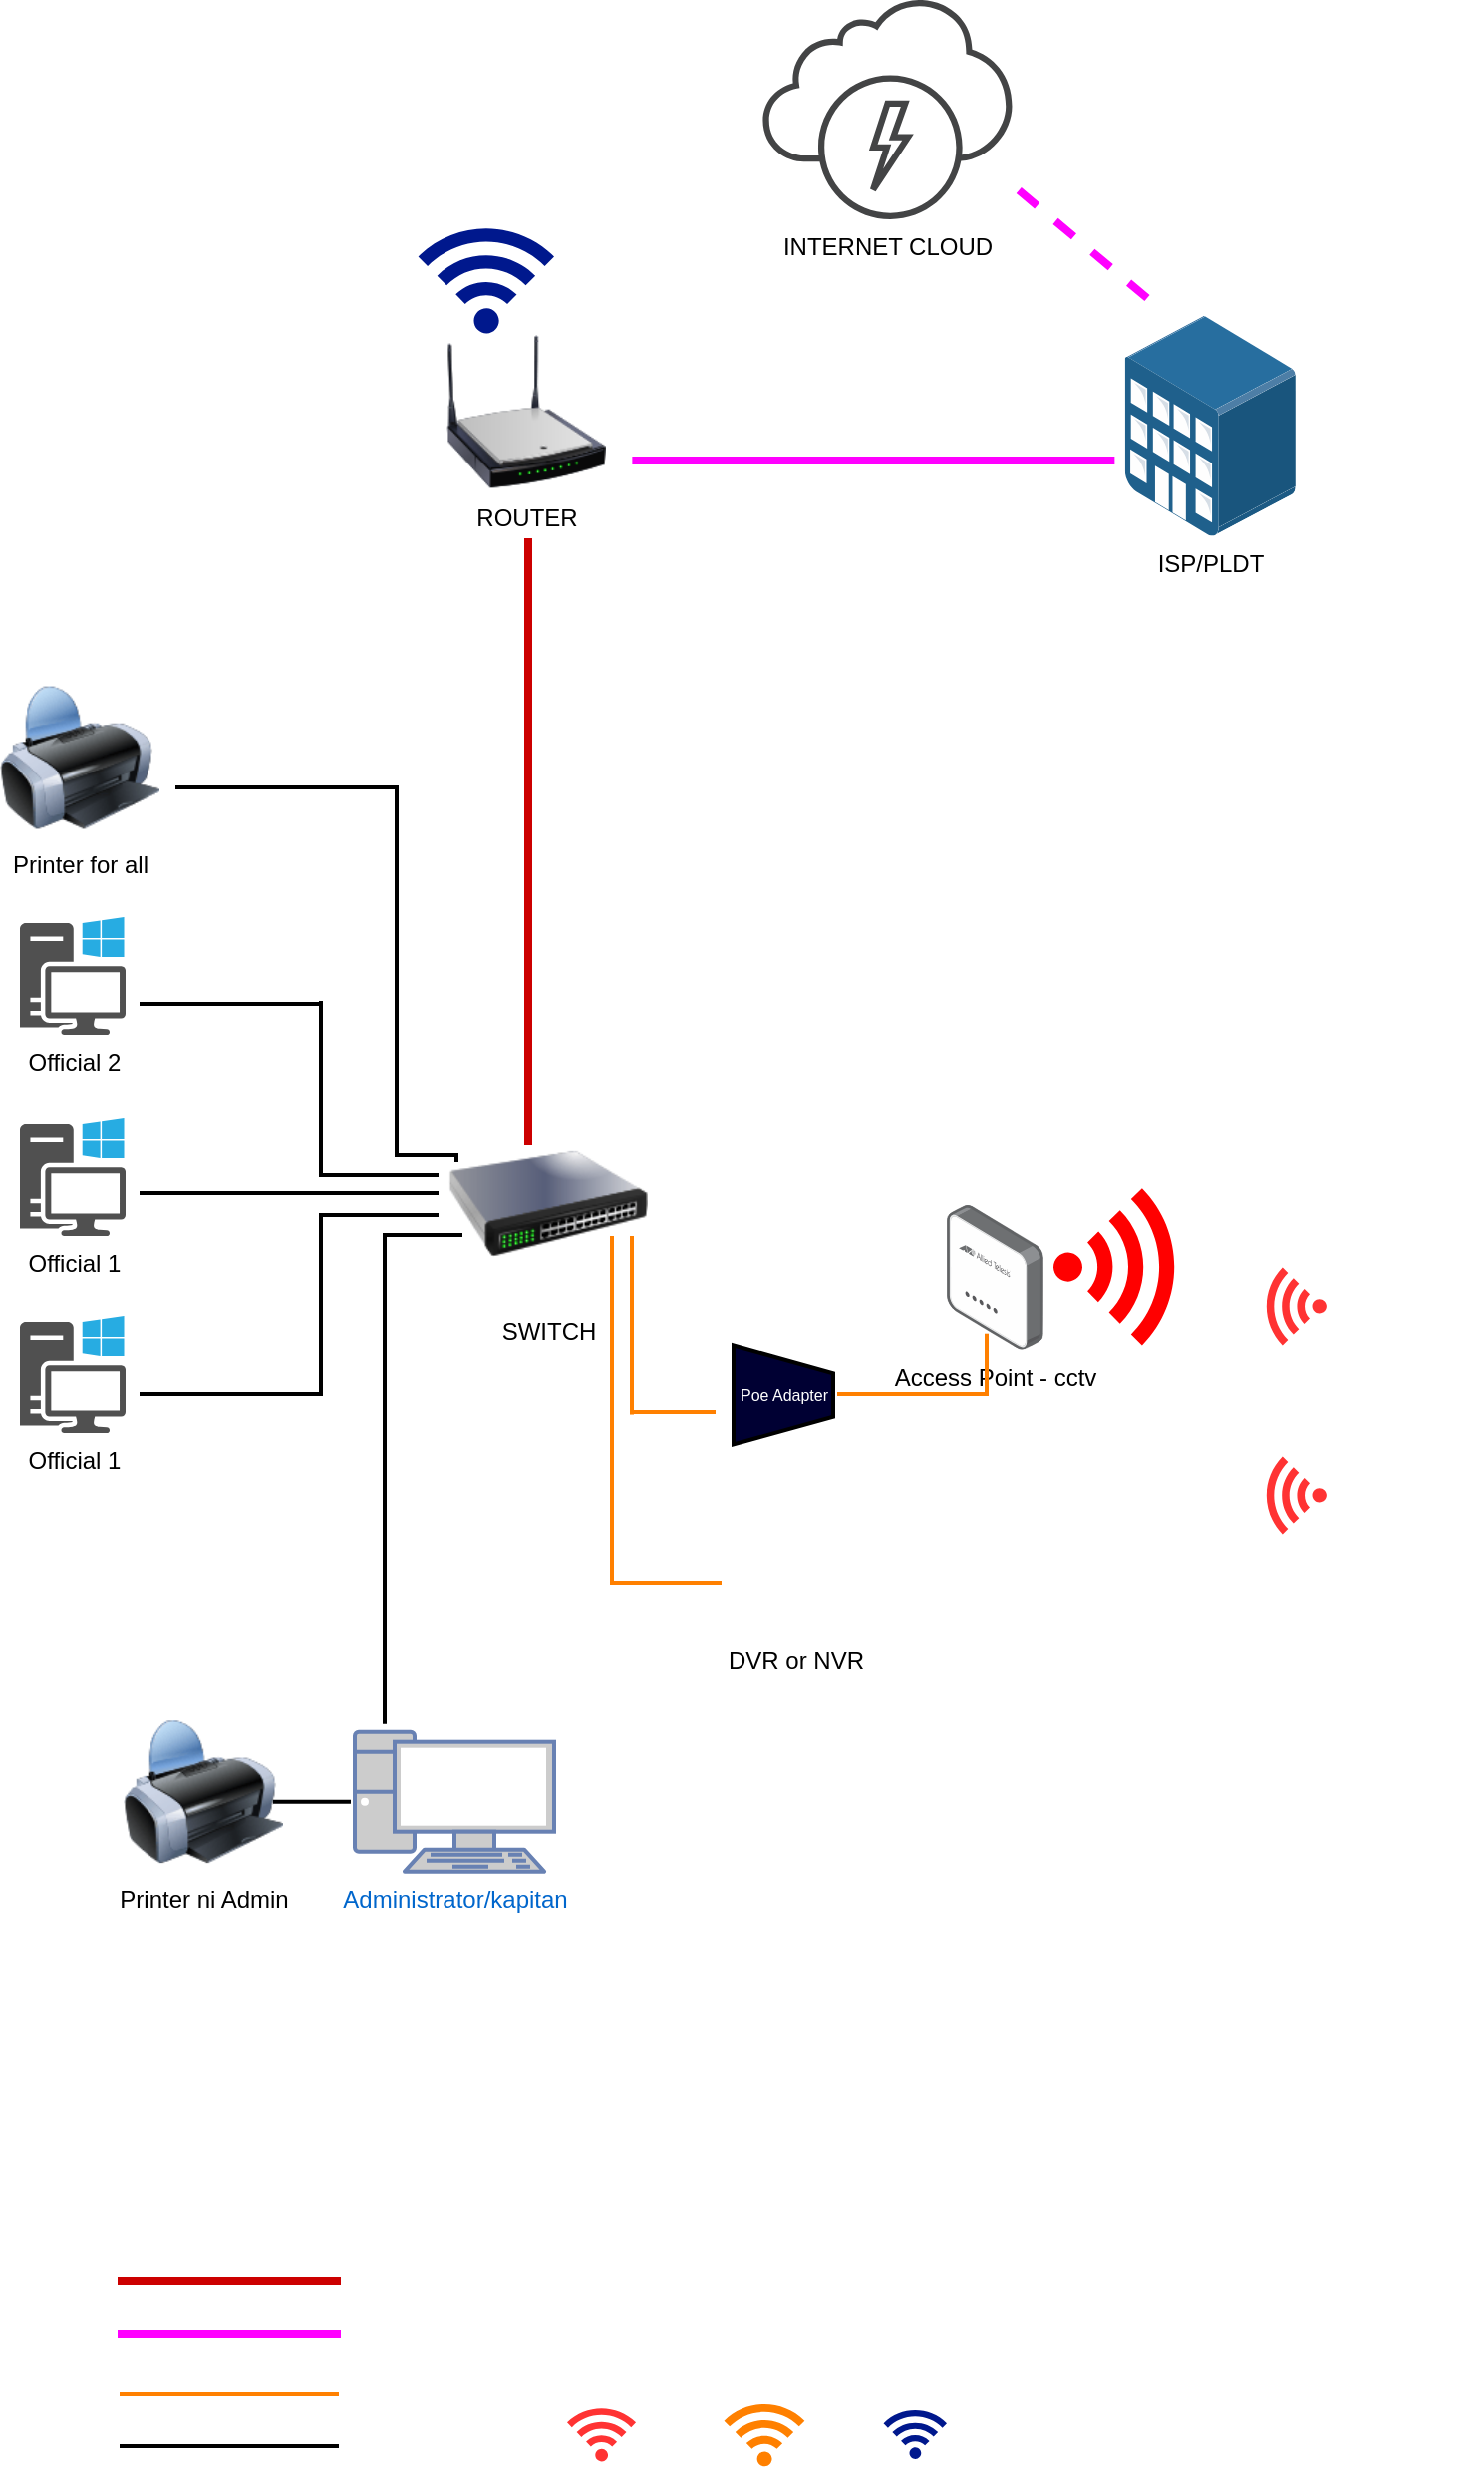 <mxfile version="14.8.1" type="github">
  <diagram id="O53_BzFKh1CKuRJ91lNf" name="Page-1">
    <mxGraphModel dx="723" dy="407" grid="1" gridSize="10" guides="1" tooltips="1" connect="1" arrows="1" fold="1" page="1" pageScale="1" pageWidth="850" pageHeight="1300" math="0" shadow="0">
      <root>
        <mxCell id="0" />
        <mxCell id="1" parent="0" />
        <mxCell id="UrPRGBc3AC6-OfDezkd7-1" value="Official 2" style="pointerEvents=1;shadow=0;dashed=0;html=1;strokeColor=none;fillColor=#505050;labelPosition=center;verticalLabelPosition=bottom;verticalAlign=top;outlineConnect=0;align=center;shape=mxgraph.office.devices.workstation_pc;" parent="1" vertex="1">
          <mxGeometry x="70" y="490" width="53" height="59" as="geometry" />
        </mxCell>
        <mxCell id="UrPRGBc3AC6-OfDezkd7-2" value="Official 1" style="pointerEvents=1;shadow=0;dashed=0;html=1;strokeColor=none;fillColor=#505050;labelPosition=center;verticalLabelPosition=bottom;verticalAlign=top;outlineConnect=0;align=center;shape=mxgraph.office.devices.workstation_pc;" parent="1" vertex="1">
          <mxGeometry x="70" y="591" width="53" height="59" as="geometry" />
        </mxCell>
        <mxCell id="UrPRGBc3AC6-OfDezkd7-3" value="Administrator/kapitan" style="fontColor=#0066CC;verticalAlign=top;verticalLabelPosition=bottom;labelPosition=center;align=center;html=1;outlineConnect=0;fillColor=#CCCCCC;strokeColor=#6881B3;gradientColor=none;gradientDirection=north;strokeWidth=2;shape=mxgraph.networks.pc;" parent="1" vertex="1">
          <mxGeometry x="238" y="898.85" width="100" height="70" as="geometry" />
        </mxCell>
        <mxCell id="UrPRGBc3AC6-OfDezkd7-5" value="" style="shape=image;html=1;verticalAlign=top;verticalLabelPosition=bottom;labelBackgroundColor=#ffffff;imageAspect=0;aspect=fixed;image=https://cdn0.iconfinder.com/data/icons/house/128/CCTV.png" parent="1" vertex="1">
          <mxGeometry x="710" y="631" width="93.5" height="93.5" as="geometry" />
        </mxCell>
        <mxCell id="UrPRGBc3AC6-OfDezkd7-6" value="" style="shape=image;html=1;verticalAlign=top;verticalLabelPosition=bottom;labelBackgroundColor=#ffffff;imageAspect=0;aspect=fixed;image=https://cdn0.iconfinder.com/data/icons/house/128/CCTV.png" parent="1" vertex="1">
          <mxGeometry x="710" y="733.5" width="93.5" height="93.5" as="geometry" />
        </mxCell>
        <mxCell id="UrPRGBc3AC6-OfDezkd7-13" value="Printer for all&lt;br&gt;" style="image;html=1;image=img/lib/clip_art/computers/Printer_128x128.png" parent="1" vertex="1">
          <mxGeometry x="60" y="370" width="80" height="80" as="geometry" />
        </mxCell>
        <mxCell id="UrPRGBc3AC6-OfDezkd7-16" value="&lt;p style=&quot;line-height: 0%&quot;&gt;SWITCH&lt;/p&gt;" style="image;html=1;image=img/lib/clip_art/networking/Switch_128x128.png" parent="1" vertex="1">
          <mxGeometry x="285" y="589" width="100" height="90" as="geometry" />
        </mxCell>
        <mxCell id="UrPRGBc3AC6-OfDezkd7-18" value="ROUTER&lt;br&gt;" style="image;html=1;image=img/lib/clip_art/networking/Wireless_Router_N_128x128.png" parent="1" vertex="1">
          <mxGeometry x="284" y="196.36" width="80" height="80" as="geometry" />
        </mxCell>
        <mxCell id="UrPRGBc3AC6-OfDezkd7-21" value="Official 1&lt;br&gt;" style="pointerEvents=1;shadow=0;dashed=0;html=1;strokeColor=none;fillColor=#505050;labelPosition=center;verticalLabelPosition=bottom;verticalAlign=top;outlineConnect=0;align=center;shape=mxgraph.office.devices.workstation_pc;" parent="1" vertex="1">
          <mxGeometry x="70" y="690" width="53" height="59" as="geometry" />
        </mxCell>
        <mxCell id="UrPRGBc3AC6-OfDezkd7-22" value="Printer ni Admin" style="image;html=1;image=img/lib/clip_art/computers/Printer_128x128.png" parent="1" vertex="1">
          <mxGeometry x="122" y="888.85" width="80" height="80" as="geometry" />
        </mxCell>
        <mxCell id="UrPRGBc3AC6-OfDezkd7-26" value="INTERNET CLOUD" style="pointerEvents=1;shadow=0;dashed=0;html=1;strokeColor=none;fillColor=#434445;aspect=fixed;labelPosition=center;verticalLabelPosition=bottom;verticalAlign=top;align=center;outlineConnect=0;shape=mxgraph.vvd.service_provider_cloud_environment;" parent="1" vertex="1">
          <mxGeometry x="442.73" y="30" width="125" height="110" as="geometry" />
        </mxCell>
        <mxCell id="UrPRGBc3AC6-OfDezkd7-27" value="DVR or NVR" style="shape=image;html=1;verticalAlign=top;verticalLabelPosition=bottom;labelBackgroundColor=#ffffff;imageAspect=0;aspect=fixed;image=https://cdn0.iconfinder.com/data/icons/google-material-design-3-0/48/ic_fiber_dvr_48px-128.png" parent="1" vertex="1">
          <mxGeometry x="425" y="780" width="68.85" height="68.85" as="geometry" />
        </mxCell>
        <mxCell id="UrPRGBc3AC6-OfDezkd7-28" value="Access Point - cctv" style="points=[];aspect=fixed;html=1;align=center;shadow=0;dashed=0;image;image=img/lib/allied_telesis/wireless/Access_Point_Indoor.svg;" parent="1" vertex="1">
          <mxGeometry x="535" y="634.5" width="48.46" height="72.3" as="geometry" />
        </mxCell>
        <mxCell id="UrPRGBc3AC6-OfDezkd7-31" value="" style="line;strokeWidth=2;html=1;" parent="1" vertex="1">
          <mxGeometry x="130" y="528.5" width="90" height="10" as="geometry" />
        </mxCell>
        <mxCell id="UrPRGBc3AC6-OfDezkd7-32" value="" style="line;strokeWidth=2;html=1;" parent="1" vertex="1">
          <mxGeometry x="130" y="623.5" width="150" height="10" as="geometry" />
        </mxCell>
        <mxCell id="UrPRGBc3AC6-OfDezkd7-33" value="" style="line;strokeWidth=2;html=1;" parent="1" vertex="1">
          <mxGeometry x="130" y="724.5" width="90" height="10" as="geometry" />
        </mxCell>
        <mxCell id="UrPRGBc3AC6-OfDezkd7-35" value="" style="line;strokeWidth=2;direction=south;html=1;" parent="1" vertex="1">
          <mxGeometry x="216" y="532" width="10" height="88" as="geometry" />
        </mxCell>
        <mxCell id="UrPRGBc3AC6-OfDezkd7-36" value="" style="line;strokeWidth=2;direction=south;html=1;" parent="1" vertex="1">
          <mxGeometry x="216" y="640" width="10" height="90.5" as="geometry" />
        </mxCell>
        <mxCell id="UrPRGBc3AC6-OfDezkd7-37" value="" style="line;strokeWidth=2;html=1;" parent="1" vertex="1">
          <mxGeometry x="220" y="614.5" width="60" height="10" as="geometry" />
        </mxCell>
        <mxCell id="UrPRGBc3AC6-OfDezkd7-38" value="" style="line;strokeWidth=2;html=1;" parent="1" vertex="1">
          <mxGeometry x="220" y="634.5" width="60" height="10" as="geometry" />
        </mxCell>
        <mxCell id="UrPRGBc3AC6-OfDezkd7-39" value="" style="line;strokeWidth=2;direction=south;html=1;" parent="1" vertex="1">
          <mxGeometry x="248" y="650" width="10" height="244.85" as="geometry" />
        </mxCell>
        <mxCell id="UrPRGBc3AC6-OfDezkd7-40" value="" style="line;strokeWidth=2;html=1;" parent="1" vertex="1">
          <mxGeometry x="252" y="644.5" width="40" height="10" as="geometry" />
        </mxCell>
        <mxCell id="UrPRGBc3AC6-OfDezkd7-41" value="" style="line;strokeWidth=2;html=1;" parent="1" vertex="1">
          <mxGeometry x="197" y="928.85" width="39" height="10" as="geometry" />
        </mxCell>
        <mxCell id="UrPRGBc3AC6-OfDezkd7-42" value="" style="line;strokeWidth=2;html=1;" parent="1" vertex="1">
          <mxGeometry x="148" y="420" width="112" height="10" as="geometry" />
        </mxCell>
        <mxCell id="UrPRGBc3AC6-OfDezkd7-43" value="" style="line;strokeWidth=2;direction=south;html=1;" parent="1" vertex="1">
          <mxGeometry x="254" y="426" width="10" height="184" as="geometry" />
        </mxCell>
        <mxCell id="UrPRGBc3AC6-OfDezkd7-44" value="" style="line;strokeWidth=2;html=1;" parent="1" vertex="1">
          <mxGeometry x="258" y="604.5" width="32" height="10" as="geometry" />
        </mxCell>
        <mxCell id="UrPRGBc3AC6-OfDezkd7-45" value="" style="line;strokeWidth=2;direction=south;html=1;" parent="1" vertex="1">
          <mxGeometry x="284" y="609" width="10" height="4" as="geometry" />
        </mxCell>
        <mxCell id="UrPRGBc3AC6-OfDezkd7-46" value="" style="line;strokeWidth=2;direction=south;html=1;strokeColor=#FF8000;" parent="1" vertex="1">
          <mxGeometry x="362" y="650" width="10" height="175" as="geometry" />
        </mxCell>
        <mxCell id="UrPRGBc3AC6-OfDezkd7-47" value="" style="line;strokeWidth=2;html=1;strokeColor=#FF8000;" parent="1" vertex="1">
          <mxGeometry x="367" y="819" width="55" height="10" as="geometry" />
        </mxCell>
        <mxCell id="UrPRGBc3AC6-OfDezkd7-56" value="" style="aspect=fixed;pointerEvents=1;shadow=0;dashed=0;html=1;strokeColor=none;labelPosition=center;verticalLabelPosition=bottom;verticalAlign=top;align=center;shape=mxgraph.mscae.enterprise.wireless_connection;rotation=-180;fillColor=#FF3333;" parent="1" vertex="1">
          <mxGeometry x="692.73" y="665.76" width="32.73" height="38.97" as="geometry" />
        </mxCell>
        <mxCell id="UrPRGBc3AC6-OfDezkd7-57" value="" style="aspect=fixed;pointerEvents=1;shadow=0;dashed=0;html=1;strokeColor=none;labelPosition=center;verticalLabelPosition=bottom;verticalAlign=top;align=center;shape=mxgraph.mscae.enterprise.wireless_connection;rotation=-180;fillColor=#FF3333;" parent="1" vertex="1">
          <mxGeometry x="692.73" y="760.76" width="32.73" height="38.97" as="geometry" />
        </mxCell>
        <mxCell id="UrPRGBc3AC6-OfDezkd7-58" value="" style="aspect=fixed;pointerEvents=1;shadow=0;dashed=0;html=1;strokeColor=none;labelPosition=center;verticalLabelPosition=bottom;verticalAlign=top;align=center;shape=mxgraph.mscae.enterprise.wireless_connection;rotation=0;fillColor=#FF0000;" parent="1" vertex="1">
          <mxGeometry x="588.46" y="626.1" width="66.04" height="78.63" as="geometry" />
        </mxCell>
        <mxCell id="UrPRGBc3AC6-OfDezkd7-59" value="" style="line;strokeWidth=4;direction=south;html=1;strokeColor=#CC0000;" parent="1" vertex="1">
          <mxGeometry x="320" y="300" width="10" height="304.5" as="geometry" />
        </mxCell>
        <mxCell id="UrPRGBc3AC6-OfDezkd7-60" value="" style="line;strokeWidth=4;direction=south;html=1;rotation=90;strokeColor=#FF00FF;" parent="1" vertex="1">
          <mxGeometry x="493.18" y="140" width="10" height="242" as="geometry" />
        </mxCell>
        <mxCell id="UrPRGBc3AC6-OfDezkd7-62" value="ISP/PLDT" style="points=[];aspect=fixed;html=1;align=center;shadow=0;dashed=0;image;image=img/lib/allied_telesis/buildings/Medium_Business_Building.svg;strokeColor=#CC0000;strokeWidth=4;fillColor=#FF3333;" parent="1" vertex="1">
          <mxGeometry x="624.29" y="188.55" width="85.71" height="110.2" as="geometry" />
        </mxCell>
        <mxCell id="UrPRGBc3AC6-OfDezkd7-63" value="" style="line;strokeWidth=4;direction=south;html=1;rotation=130;dashed=1;strokeColor=#FF00FF;" parent="1" vertex="1">
          <mxGeometry x="594.34" y="101.99" width="10" height="94.37" as="geometry" />
        </mxCell>
        <mxCell id="UrPRGBc3AC6-OfDezkd7-64" value="&lt;font color=&quot;#ffffff&quot;&gt;Poe Adapter&lt;/font&gt;" style="strokeWidth=2;outlineConnect=0;dashed=0;align=center;html=1;fontSize=8;shape=mxgraph.eip.channel_adapter;fillColor=#000033;" parent="1" vertex="1">
          <mxGeometry x="428" y="704.73" width="50" height="50" as="geometry" />
        </mxCell>
        <mxCell id="UrPRGBc3AC6-OfDezkd7-65" value="" style="line;strokeWidth=2;direction=south;html=1;strokeColor=#FF8000;" parent="1" vertex="1">
          <mxGeometry x="550" y="698.85" width="10" height="31.15" as="geometry" />
        </mxCell>
        <mxCell id="UrPRGBc3AC6-OfDezkd7-66" value="" style="line;strokeWidth=2;html=1;strokeColor=#FF8000;" parent="1" vertex="1">
          <mxGeometry x="480" y="724.5" width="76" height="10" as="geometry" />
        </mxCell>
        <mxCell id="UrPRGBc3AC6-OfDezkd7-68" value="" style="line;strokeWidth=2;direction=south;html=1;strokeColor=#FF8000;" parent="1" vertex="1">
          <mxGeometry x="372" y="650" width="10" height="89.77" as="geometry" />
        </mxCell>
        <mxCell id="UrPRGBc3AC6-OfDezkd7-70" value="" style="line;strokeWidth=2;html=1;strokeColor=#FF8000;" parent="1" vertex="1">
          <mxGeometry x="377" y="733.5" width="42" height="10" as="geometry" />
        </mxCell>
        <mxCell id="UrPRGBc3AC6-OfDezkd7-99" value="" style="aspect=fixed;pointerEvents=1;shadow=0;dashed=0;html=1;strokeColor=none;labelPosition=center;verticalLabelPosition=bottom;verticalAlign=top;align=center;fillColor=#00188D;shape=mxgraph.mscae.enterprise.wireless_connection;direction=south;rotation=-180;" parent="1" vertex="1">
          <mxGeometry x="269.81" y="140" width="68.19" height="57.28" as="geometry" />
        </mxCell>
        <mxCell id="8b4rjxzSWtDSw1tqN7kT-2" value="" style="line;strokeWidth=4;direction=south;html=1;rotation=90;strokeColor=#FF00FF;" parent="1" vertex="1">
          <mxGeometry x="170" y="1145" width="10" height="112" as="geometry" />
        </mxCell>
        <mxCell id="8b4rjxzSWtDSw1tqN7kT-3" value="" style="line;strokeWidth=2;html=1;" parent="1" vertex="1">
          <mxGeometry x="120" y="1252" width="110" height="10" as="geometry" />
        </mxCell>
        <mxCell id="8b4rjxzSWtDSw1tqN7kT-5" value="" style="line;strokeWidth=2;html=1;strokeColor=#FF8000;" parent="1" vertex="1">
          <mxGeometry x="120" y="1226" width="110" height="10" as="geometry" />
        </mxCell>
        <mxCell id="8b4rjxzSWtDSw1tqN7kT-6" value="" style="aspect=fixed;pointerEvents=1;shadow=0;dashed=0;html=1;strokeColor=none;labelPosition=center;verticalLabelPosition=bottom;verticalAlign=top;align=center;shape=mxgraph.mscae.enterprise.wireless_connection;rotation=-90;fillColor=#FF3333;" parent="1" vertex="1">
          <mxGeometry x="347.26" y="1232.94" width="29" height="34.53" as="geometry" />
        </mxCell>
        <mxCell id="8b4rjxzSWtDSw1tqN7kT-7" value="" style="aspect=fixed;pointerEvents=1;shadow=0;dashed=0;html=1;strokeColor=none;labelPosition=center;verticalLabelPosition=bottom;verticalAlign=top;align=center;shape=mxgraph.mscae.enterprise.wireless_connection;rotation=-90;fillColor=#FF8000;" parent="1" vertex="1">
          <mxGeometry x="426.49" y="1230.0" width="33.95" height="40.42" as="geometry" />
        </mxCell>
        <mxCell id="8b4rjxzSWtDSw1tqN7kT-10" value="" style="aspect=fixed;pointerEvents=1;shadow=0;dashed=0;html=1;strokeColor=none;labelPosition=center;verticalLabelPosition=bottom;verticalAlign=top;align=center;fillColor=#00188D;shape=mxgraph.mscae.enterprise.wireless_connection;direction=south;rotation=-180;" parent="1" vertex="1">
          <mxGeometry x="503.26" y="1236.88" width="31.74" height="26.66" as="geometry" />
        </mxCell>
        <mxCell id="8b4rjxzSWtDSw1tqN7kT-12" value="" style="line;strokeWidth=4;direction=south;html=1;rotation=90;strokeColor=#CC0000;" parent="1" vertex="1">
          <mxGeometry x="170" y="1118" width="10" height="112" as="geometry" />
        </mxCell>
      </root>
    </mxGraphModel>
  </diagram>
</mxfile>
